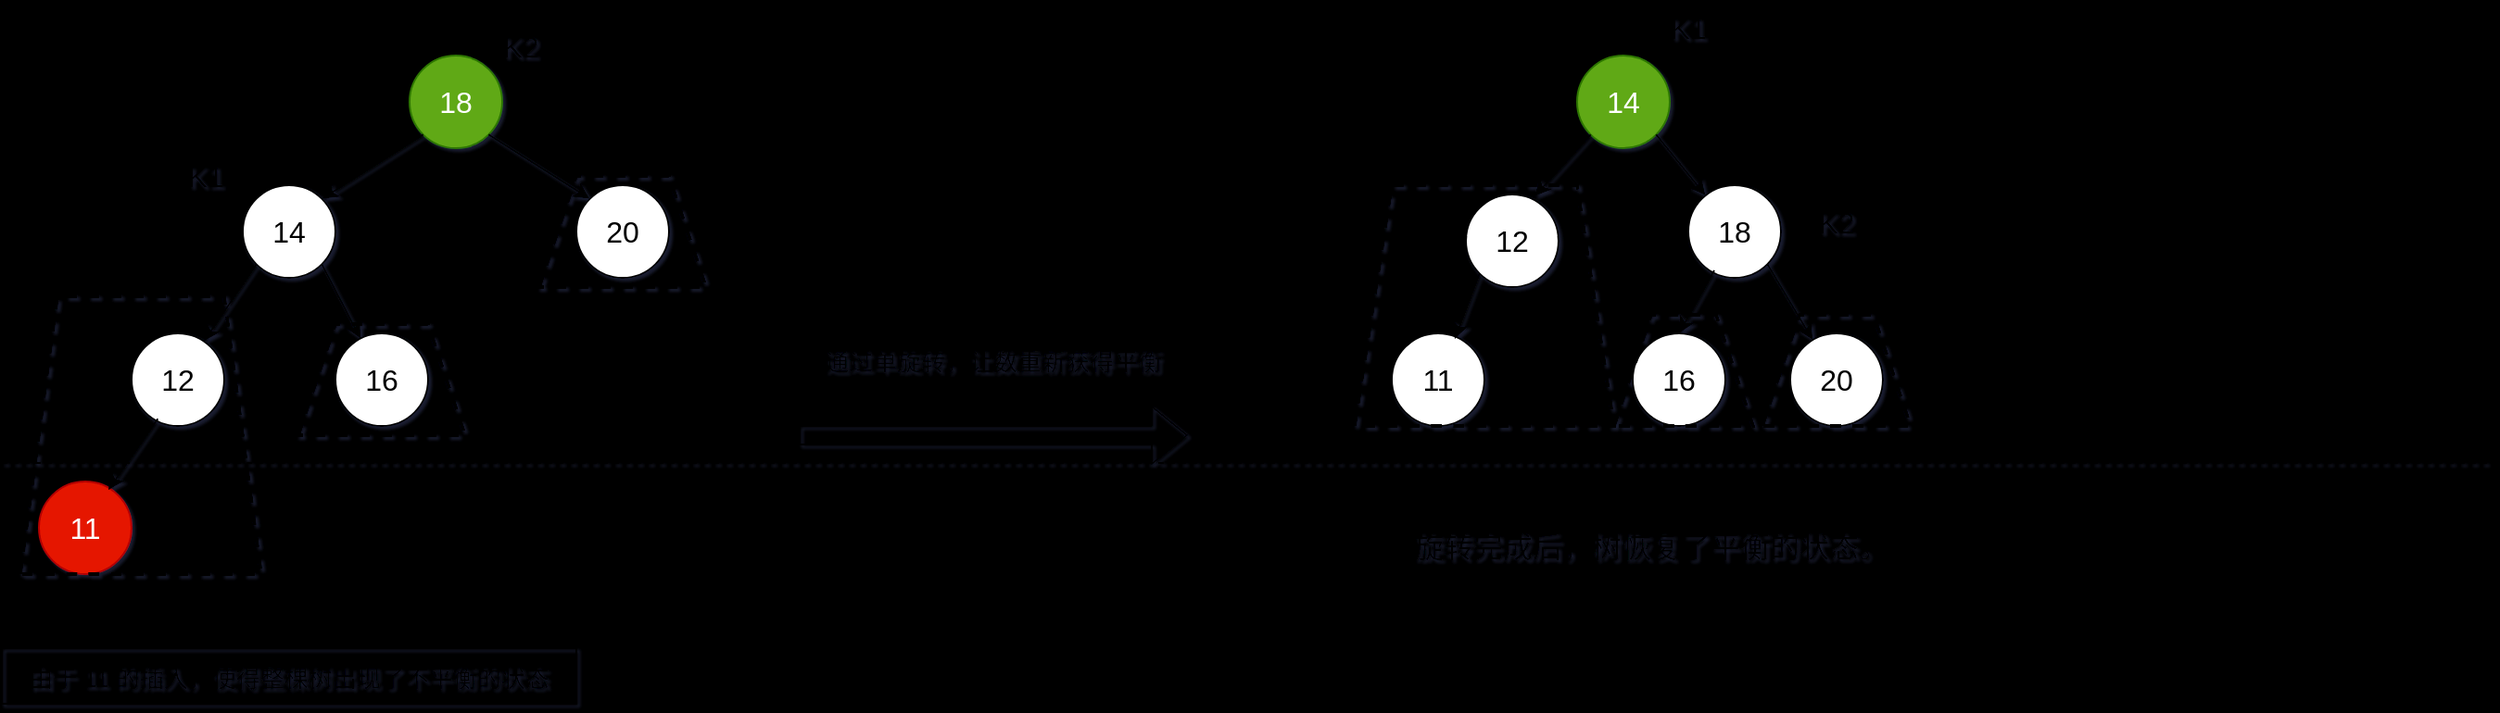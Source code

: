 <mxfile>
    <diagram id="KLDxn4byFnibP7CdiYac" name="第 1 页">
        <mxGraphModel dx="1160" dy="825" grid="1" gridSize="10" guides="1" tooltips="1" connect="1" arrows="1" fold="1" page="0" pageScale="1" pageWidth="827" pageHeight="1169" background="#000000" math="0" shadow="1">
            <root>
                <mxCell id="0"/>
                <mxCell id="1" parent="0"/>
                <mxCell id="2" value="&lt;font style=&quot;font-size: 16px;&quot;&gt;18&lt;/font&gt;" style="ellipse;whiteSpace=wrap;html=1;aspect=fixed;fillColor=#60a917;fontColor=#ffffff;strokeColor=#2D7600;" vertex="1" parent="1">
                    <mxGeometry x="250" y="50" width="50" height="50" as="geometry"/>
                </mxCell>
                <mxCell id="3" value="&lt;font style=&quot;font-size: 16px;&quot;&gt;20&lt;/font&gt;" style="ellipse;whiteSpace=wrap;html=1;aspect=fixed;" vertex="1" parent="1">
                    <mxGeometry x="340" y="120" width="50" height="50" as="geometry"/>
                </mxCell>
                <mxCell id="4" value="&lt;font style=&quot;font-size: 16px;&quot;&gt;14&lt;/font&gt;" style="ellipse;whiteSpace=wrap;html=1;aspect=fixed;" vertex="1" parent="1">
                    <mxGeometry x="160" y="120" width="50" height="50" as="geometry"/>
                </mxCell>
                <mxCell id="5" value="&lt;font style=&quot;font-size: 16px;&quot;&gt;12&lt;/font&gt;" style="ellipse;whiteSpace=wrap;html=1;aspect=fixed;" vertex="1" parent="1">
                    <mxGeometry x="100" y="200" width="50" height="50" as="geometry"/>
                </mxCell>
                <mxCell id="6" value="&lt;font style=&quot;font-size: 16px;&quot;&gt;16&lt;/font&gt;" style="ellipse;whiteSpace=wrap;html=1;aspect=fixed;" vertex="1" parent="1">
                    <mxGeometry x="210" y="200" width="50" height="50" as="geometry"/>
                </mxCell>
                <mxCell id="7" value="&lt;font style=&quot;font-size: 16px;&quot;&gt;11&lt;/font&gt;" style="ellipse;whiteSpace=wrap;html=1;aspect=fixed;fillColor=#e51400;fontColor=#ffffff;strokeColor=#B20000;" vertex="1" parent="1">
                    <mxGeometry x="50" y="280" width="50" height="50" as="geometry"/>
                </mxCell>
                <mxCell id="8" value="&lt;font style=&quot;font-size: 16px;&quot;&gt;14&lt;/font&gt;" style="ellipse;whiteSpace=wrap;html=1;aspect=fixed;fillColor=#60a917;fontColor=#ffffff;strokeColor=#2D7600;" vertex="1" parent="1">
                    <mxGeometry x="880" y="50" width="50" height="50" as="geometry"/>
                </mxCell>
                <mxCell id="9" value="&lt;font style=&quot;font-size: 16px;&quot;&gt;18&lt;/font&gt;" style="ellipse;whiteSpace=wrap;html=1;aspect=fixed;" vertex="1" parent="1">
                    <mxGeometry x="940" y="120" width="50" height="50" as="geometry"/>
                </mxCell>
                <mxCell id="10" value="" style="endArrow=classic;html=1;fontSize=16;exitX=0;exitY=1;exitDx=0;exitDy=0;entryX=1;entryY=0;entryDx=0;entryDy=0;" edge="1" parent="1" source="2" target="4">
                    <mxGeometry width="50" height="50" relative="1" as="geometry">
                        <mxPoint x="170" y="100" as="sourcePoint"/>
                        <mxPoint x="220" y="50" as="targetPoint"/>
                    </mxGeometry>
                </mxCell>
                <mxCell id="11" value="" style="endArrow=classic;html=1;fontSize=16;exitX=0;exitY=1;exitDx=0;exitDy=0;" edge="1" parent="1" source="4" target="5">
                    <mxGeometry width="50" height="50" relative="1" as="geometry">
                        <mxPoint x="90" y="180" as="sourcePoint"/>
                        <mxPoint x="140" y="130" as="targetPoint"/>
                    </mxGeometry>
                </mxCell>
                <mxCell id="12" value="" style="endArrow=classic;html=1;fontSize=16;exitX=1;exitY=1;exitDx=0;exitDy=0;" edge="1" parent="1" source="4" target="6">
                    <mxGeometry width="50" height="50" relative="1" as="geometry">
                        <mxPoint x="220" y="200" as="sourcePoint"/>
                        <mxPoint x="270" y="150" as="targetPoint"/>
                    </mxGeometry>
                </mxCell>
                <mxCell id="13" value="" style="endArrow=classic;html=1;fontSize=16;entryX=0.75;entryY=0.09;entryDx=0;entryDy=0;exitX=0.283;exitY=0.923;exitDx=0;exitDy=0;exitPerimeter=0;entryPerimeter=0;" edge="1" parent="1" source="5" target="7">
                    <mxGeometry width="50" height="50" relative="1" as="geometry">
                        <mxPoint x="130" y="310" as="sourcePoint"/>
                        <mxPoint x="180" y="260" as="targetPoint"/>
                    </mxGeometry>
                </mxCell>
                <mxCell id="14" value="" style="endArrow=classic;html=1;fontSize=16;exitX=1;exitY=1;exitDx=0;exitDy=0;entryX=0;entryY=0;entryDx=0;entryDy=0;" edge="1" parent="1" source="2" target="3">
                    <mxGeometry width="50" height="50" relative="1" as="geometry">
                        <mxPoint x="310" y="130" as="sourcePoint"/>
                        <mxPoint x="360" y="80" as="targetPoint"/>
                    </mxGeometry>
                </mxCell>
                <mxCell id="15" value="&lt;font style=&quot;font-size: 13px;&quot;&gt;由于 11 的插入，使得整棵树出现了不平衡的状态&lt;/font&gt;" style="text;html=1;strokeColor=default;fillColor=none;align=center;verticalAlign=middle;whiteSpace=wrap;rounded=0;fontSize=16;" vertex="1" parent="1">
                    <mxGeometry x="30" y="370" width="310" height="30" as="geometry"/>
                </mxCell>
                <mxCell id="16" value="K2" style="text;html=1;strokeColor=none;fillColor=none;align=center;verticalAlign=middle;whiteSpace=wrap;rounded=0;fontSize=16;" vertex="1" parent="1">
                    <mxGeometry x="290" y="30" width="40" height="30" as="geometry"/>
                </mxCell>
                <mxCell id="17" value="K1" style="text;html=1;strokeColor=none;fillColor=none;align=center;verticalAlign=middle;whiteSpace=wrap;rounded=0;fontSize=16;" vertex="1" parent="1">
                    <mxGeometry x="120" y="100" width="40" height="30" as="geometry"/>
                </mxCell>
                <mxCell id="18" value="" style="endArrow=none;dashed=1;html=1;fontSize=16;" edge="1" parent="1">
                    <mxGeometry width="50" height="50" relative="1" as="geometry">
                        <mxPoint x="30" y="270" as="sourcePoint"/>
                        <mxPoint x="1372" y="270" as="targetPoint"/>
                    </mxGeometry>
                </mxCell>
                <mxCell id="19" value="" style="shape=trapezoid;perimeter=trapezoidPerimeter;whiteSpace=wrap;html=1;fixedSize=1;strokeColor=default;fontSize=13;fillColor=none;dashed=1;strokeWidth=2;" vertex="1" parent="1">
                    <mxGeometry x="40" y="180" width="130" height="150" as="geometry"/>
                </mxCell>
                <mxCell id="20" value="" style="shape=trapezoid;perimeter=trapezoidPerimeter;whiteSpace=wrap;html=1;fixedSize=1;strokeColor=default;fontSize=13;fillColor=none;dashed=1;strokeWidth=2;" vertex="1" parent="1">
                    <mxGeometry x="190" y="195" width="90" height="60" as="geometry"/>
                </mxCell>
                <mxCell id="22" value="" style="shape=trapezoid;perimeter=trapezoidPerimeter;whiteSpace=wrap;html=1;fixedSize=1;strokeColor=default;fontSize=13;fillColor=none;dashed=1;strokeWidth=2;" vertex="1" parent="1">
                    <mxGeometry x="320" y="115" width="90" height="60" as="geometry"/>
                </mxCell>
                <mxCell id="23" value="" style="shape=flexArrow;endArrow=classic;html=1;fontSize=13;" edge="1" parent="1">
                    <mxGeometry width="50" height="50" relative="1" as="geometry">
                        <mxPoint x="460" y="255" as="sourcePoint"/>
                        <mxPoint x="670" y="255" as="targetPoint"/>
                    </mxGeometry>
                </mxCell>
                <mxCell id="24" value="通过单旋转，让数重新获得平衡" style="text;html=1;strokeColor=none;fillColor=none;align=center;verticalAlign=middle;whiteSpace=wrap;rounded=0;dashed=1;strokeWidth=2;fontSize=13;" vertex="1" parent="1">
                    <mxGeometry x="470" y="200" width="190" height="30" as="geometry"/>
                </mxCell>
                <mxCell id="25" value="K1" style="text;html=1;strokeColor=none;fillColor=none;align=center;verticalAlign=middle;whiteSpace=wrap;rounded=0;fontSize=16;" vertex="1" parent="1">
                    <mxGeometry x="920" y="20" width="40" height="30" as="geometry"/>
                </mxCell>
                <mxCell id="26" value="K2" style="text;html=1;strokeColor=none;fillColor=none;align=center;verticalAlign=middle;whiteSpace=wrap;rounded=0;fontSize=16;" vertex="1" parent="1">
                    <mxGeometry x="1000" y="125" width="40" height="30" as="geometry"/>
                </mxCell>
                <mxCell id="27" value="&lt;font style=&quot;font-size: 16px;&quot;&gt;12&lt;/font&gt;" style="ellipse;whiteSpace=wrap;html=1;aspect=fixed;" vertex="1" parent="1">
                    <mxGeometry x="820" y="125" width="50" height="50" as="geometry"/>
                </mxCell>
                <mxCell id="28" value="" style="endArrow=classic;html=1;fontSize=16;entryX=0.74;entryY=0.02;entryDx=0;entryDy=0;entryPerimeter=0;exitX=0;exitY=1;exitDx=0;exitDy=0;" edge="1" parent="1" source="8" target="27">
                    <mxGeometry width="50" height="50" relative="1" as="geometry">
                        <mxPoint x="860" y="150" as="sourcePoint"/>
                        <mxPoint x="910" y="100" as="targetPoint"/>
                    </mxGeometry>
                </mxCell>
                <mxCell id="29" value="" style="endArrow=classic;html=1;fontSize=16;exitX=1;exitY=1;exitDx=0;exitDy=0;" edge="1" parent="1" source="8" target="9">
                    <mxGeometry width="50" height="50" relative="1" as="geometry">
                        <mxPoint x="950" y="130" as="sourcePoint"/>
                        <mxPoint x="1000" y="80" as="targetPoint"/>
                    </mxGeometry>
                </mxCell>
                <mxCell id="30" value="&lt;font style=&quot;font-size: 16px;&quot;&gt;11&lt;/font&gt;" style="ellipse;whiteSpace=wrap;html=1;aspect=fixed;" vertex="1" parent="1">
                    <mxGeometry x="780" y="200" width="50" height="50" as="geometry"/>
                </mxCell>
                <mxCell id="31" value="" style="endArrow=classic;html=1;fontSize=16;entryX=0.68;entryY=0.06;entryDx=0;entryDy=0;exitX=0;exitY=1;exitDx=0;exitDy=0;entryPerimeter=0;" edge="1" parent="1" source="27" target="30">
                    <mxGeometry width="50" height="50" relative="1" as="geometry">
                        <mxPoint x="810" y="270" as="sourcePoint"/>
                        <mxPoint x="860" y="220" as="targetPoint"/>
                    </mxGeometry>
                </mxCell>
                <mxCell id="32" value="&lt;font style=&quot;font-size: 16px;&quot;&gt;16&lt;/font&gt;" style="ellipse;whiteSpace=wrap;html=1;aspect=fixed;" vertex="1" parent="1">
                    <mxGeometry x="910" y="200" width="50" height="50" as="geometry"/>
                </mxCell>
                <mxCell id="33" value="&lt;font style=&quot;font-size: 16px;&quot;&gt;20&lt;/font&gt;" style="ellipse;whiteSpace=wrap;html=1;aspect=fixed;" vertex="1" parent="1">
                    <mxGeometry x="995" y="200" width="50" height="50" as="geometry"/>
                </mxCell>
                <mxCell id="34" value="" style="endArrow=classic;html=1;fontSize=16;exitX=0.28;exitY=0.92;exitDx=0;exitDy=0;exitPerimeter=0;entryX=0.5;entryY=0;entryDx=0;entryDy=0;" edge="1" parent="1" source="9" target="32">
                    <mxGeometry width="50" height="50" relative="1" as="geometry">
                        <mxPoint x="920" y="250" as="sourcePoint"/>
                        <mxPoint x="950" y="280" as="targetPoint"/>
                    </mxGeometry>
                </mxCell>
                <mxCell id="35" value="" style="endArrow=classic;html=1;fontSize=16;exitX=1;exitY=1;exitDx=0;exitDy=0;" edge="1" parent="1" source="9" target="33">
                    <mxGeometry width="50" height="50" relative="1" as="geometry">
                        <mxPoint x="1040" y="260" as="sourcePoint"/>
                        <mxPoint x="1090" y="210" as="targetPoint"/>
                    </mxGeometry>
                </mxCell>
                <mxCell id="36" value="" style="shape=trapezoid;perimeter=trapezoidPerimeter;whiteSpace=wrap;html=1;fixedSize=1;strokeColor=default;fontSize=13;fillColor=none;dashed=1;strokeWidth=2;" vertex="1" parent="1">
                    <mxGeometry x="760" y="120" width="140" height="130" as="geometry"/>
                </mxCell>
                <mxCell id="37" value="" style="shape=trapezoid;perimeter=trapezoidPerimeter;whiteSpace=wrap;html=1;fixedSize=1;strokeColor=default;fontSize=13;fillColor=none;dashed=1;strokeWidth=2;" vertex="1" parent="1">
                    <mxGeometry x="900" y="190" width="75" height="60" as="geometry"/>
                </mxCell>
                <mxCell id="38" value="" style="shape=trapezoid;perimeter=trapezoidPerimeter;whiteSpace=wrap;html=1;fixedSize=1;strokeColor=default;fontSize=13;fillColor=none;dashed=1;strokeWidth=2;" vertex="1" parent="1">
                    <mxGeometry x="980" y="190" width="80" height="60" as="geometry"/>
                </mxCell>
                <mxCell id="39" value="旋转完成后，树恢复了平衡的状态。" style="text;html=1;strokeColor=none;fillColor=none;align=center;verticalAlign=middle;whiteSpace=wrap;rounded=0;dashed=1;strokeWidth=2;fontSize=16;" vertex="1" parent="1">
                    <mxGeometry x="780" y="300" width="280" height="30" as="geometry"/>
                </mxCell>
            </root>
        </mxGraphModel>
    </diagram>
</mxfile>